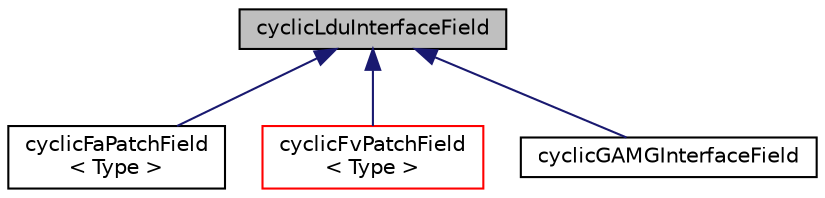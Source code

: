 digraph "cyclicLduInterfaceField"
{
  bgcolor="transparent";
  edge [fontname="Helvetica",fontsize="10",labelfontname="Helvetica",labelfontsize="10"];
  node [fontname="Helvetica",fontsize="10",shape=record];
  Node1 [label="cyclicLduInterfaceField",height=0.2,width=0.4,color="black", fillcolor="grey75", style="filled" fontcolor="black"];
  Node1 -> Node2 [dir="back",color="midnightblue",fontsize="10",style="solid",fontname="Helvetica"];
  Node2 [label="cyclicFaPatchField\l\< Type \>",height=0.2,width=0.4,color="black",URL="$classFoam_1_1cyclicFaPatchField.html",tooltip="Foam::cyclicFaPatchField. "];
  Node1 -> Node3 [dir="back",color="midnightblue",fontsize="10",style="solid",fontname="Helvetica"];
  Node3 [label="cyclicFvPatchField\l\< Type \>",height=0.2,width=0.4,color="red",URL="$classFoam_1_1cyclicFvPatchField.html",tooltip="This boundary condition enforces a cyclic condition between a pair of boundaries. ..."];
  Node1 -> Node4 [dir="back",color="midnightblue",fontsize="10",style="solid",fontname="Helvetica"];
  Node4 [label="cyclicGAMGInterfaceField",height=0.2,width=0.4,color="black",URL="$classFoam_1_1cyclicGAMGInterfaceField.html",tooltip="GAMG agglomerated cyclic interface field. "];
}
